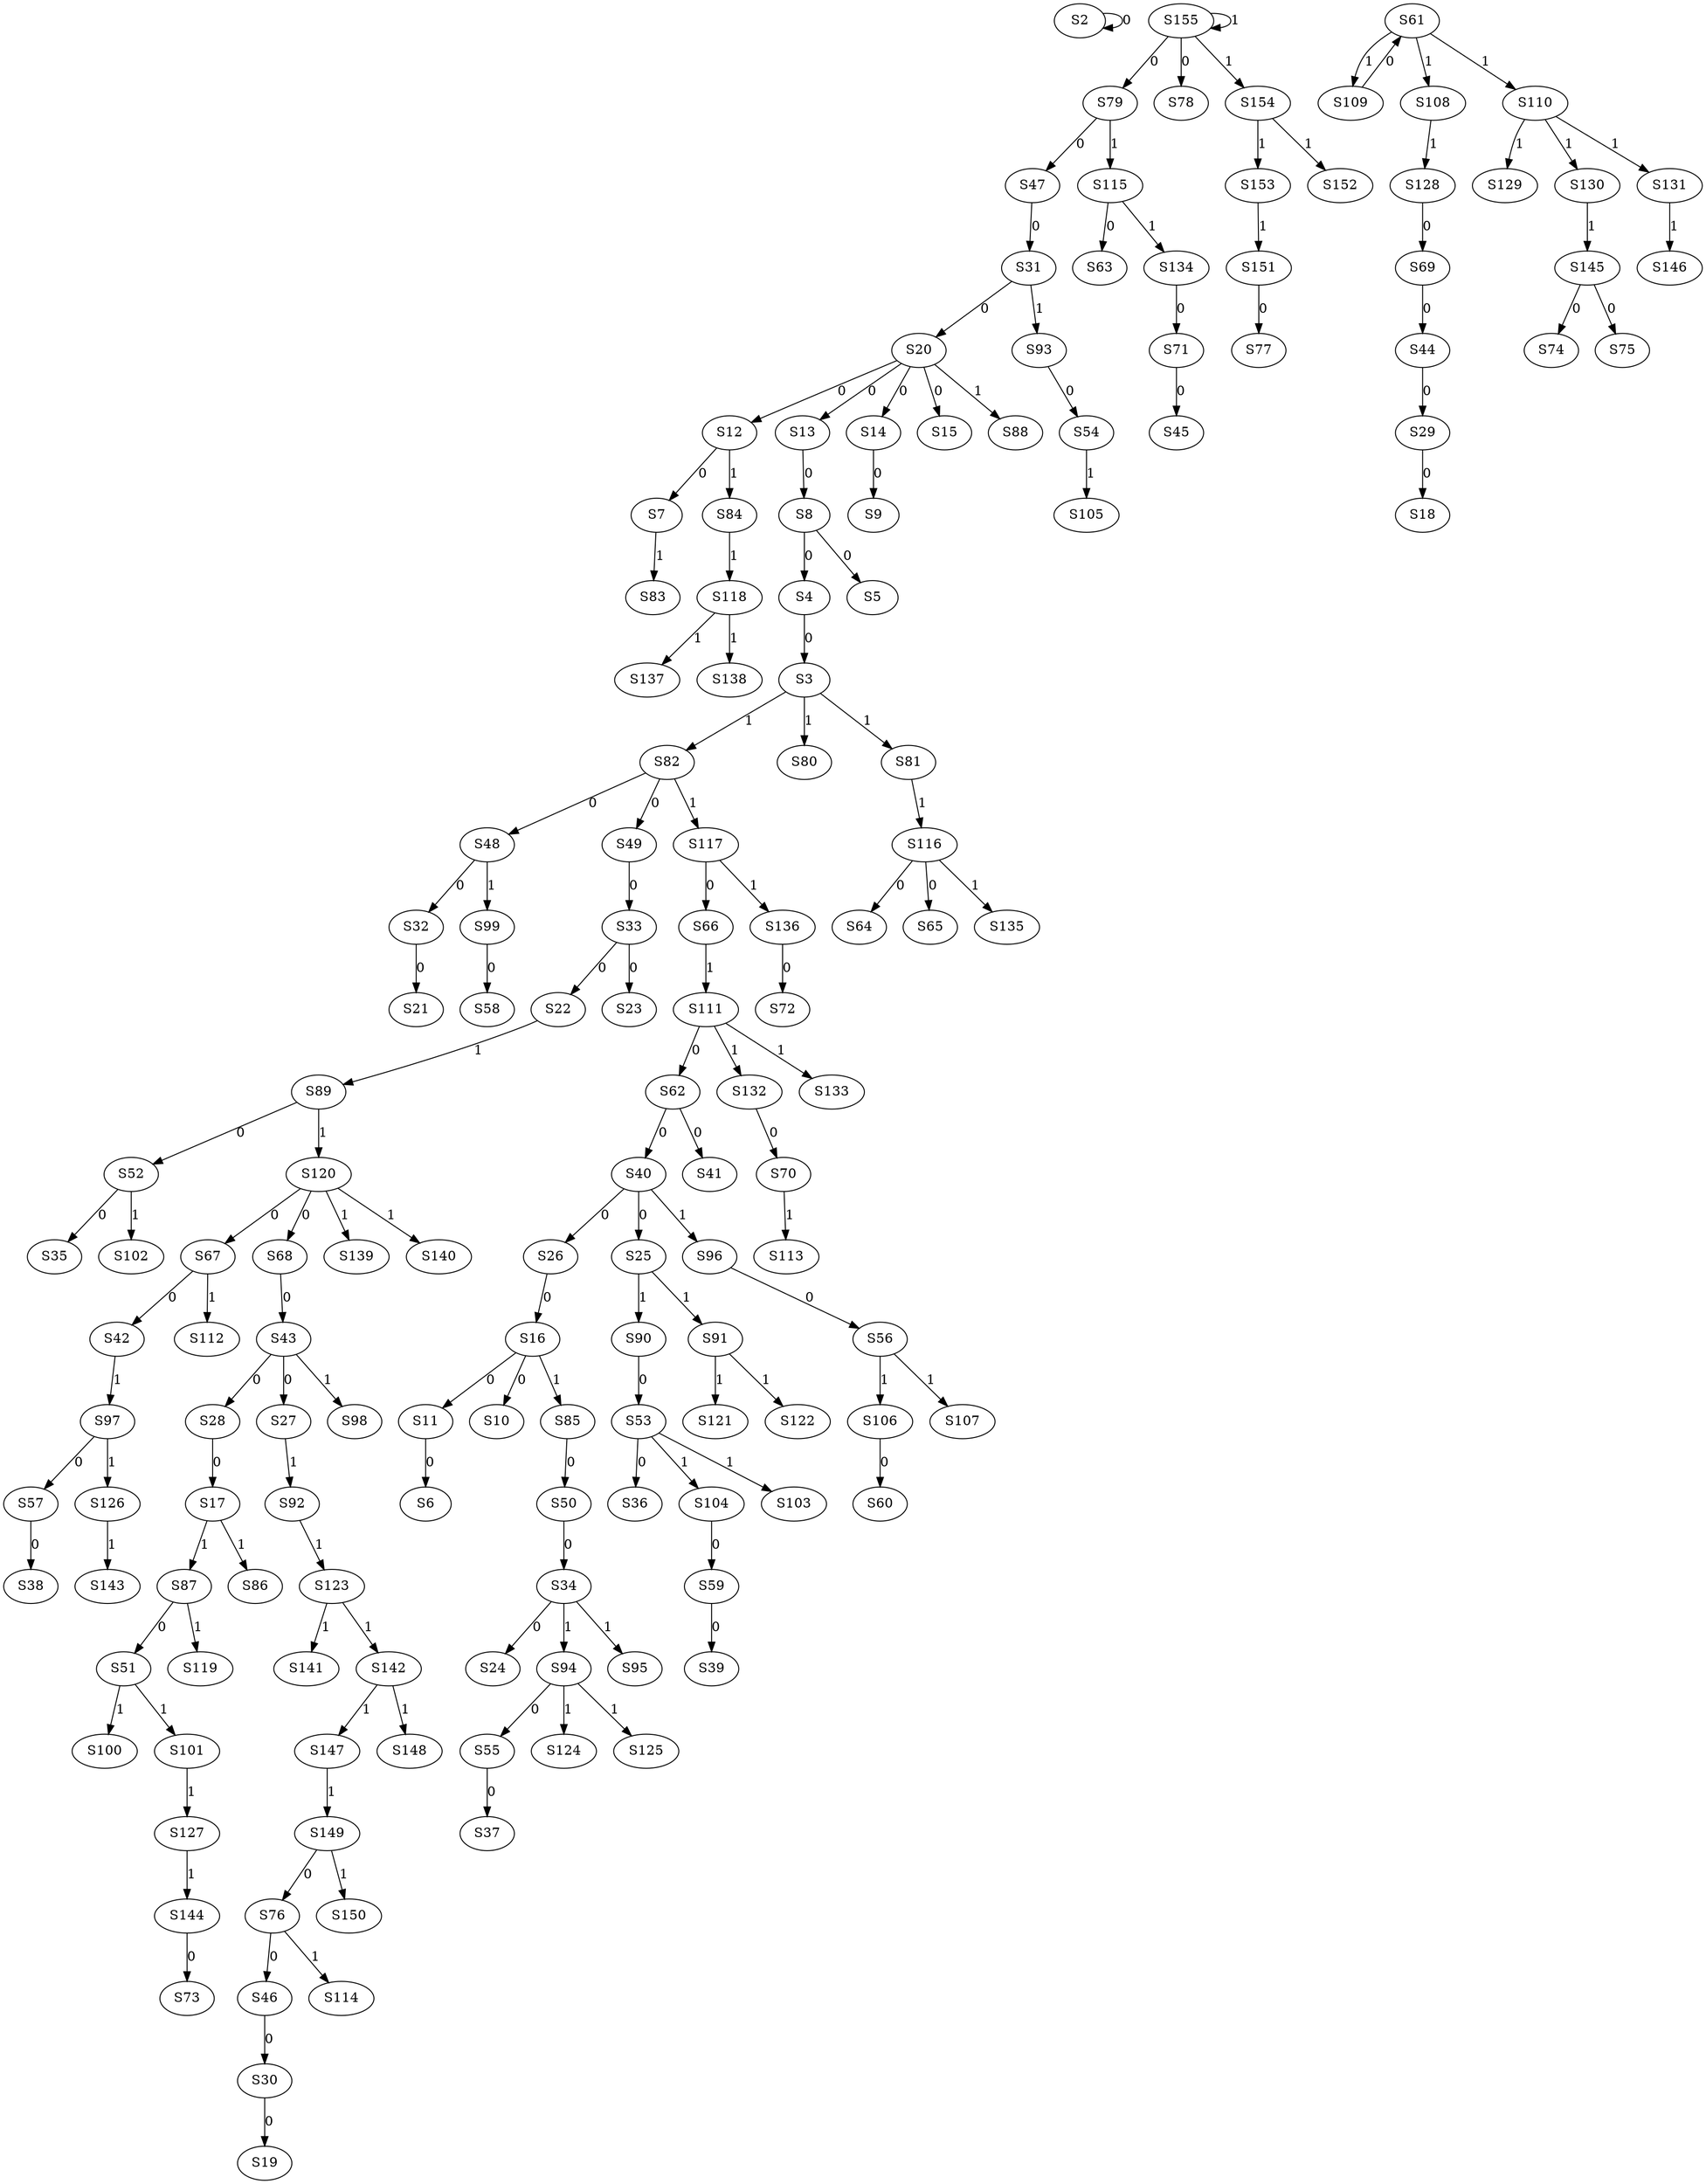strict digraph {
	S2 -> S2 [ label = 0 ];
	S4 -> S3 [ label = 0 ];
	S8 -> S4 [ label = 0 ];
	S8 -> S5 [ label = 0 ];
	S11 -> S6 [ label = 0 ];
	S12 -> S7 [ label = 0 ];
	S13 -> S8 [ label = 0 ];
	S14 -> S9 [ label = 0 ];
	S16 -> S10 [ label = 0 ];
	S16 -> S11 [ label = 0 ];
	S20 -> S12 [ label = 0 ];
	S20 -> S13 [ label = 0 ];
	S20 -> S14 [ label = 0 ];
	S20 -> S15 [ label = 0 ];
	S26 -> S16 [ label = 0 ];
	S28 -> S17 [ label = 0 ];
	S29 -> S18 [ label = 0 ];
	S30 -> S19 [ label = 0 ];
	S31 -> S20 [ label = 0 ];
	S32 -> S21 [ label = 0 ];
	S33 -> S22 [ label = 0 ];
	S33 -> S23 [ label = 0 ];
	S34 -> S24 [ label = 0 ];
	S40 -> S25 [ label = 0 ];
	S40 -> S26 [ label = 0 ];
	S43 -> S27 [ label = 0 ];
	S43 -> S28 [ label = 0 ];
	S44 -> S29 [ label = 0 ];
	S46 -> S30 [ label = 0 ];
	S47 -> S31 [ label = 0 ];
	S48 -> S32 [ label = 0 ];
	S49 -> S33 [ label = 0 ];
	S50 -> S34 [ label = 0 ];
	S52 -> S35 [ label = 0 ];
	S53 -> S36 [ label = 0 ];
	S55 -> S37 [ label = 0 ];
	S57 -> S38 [ label = 0 ];
	S59 -> S39 [ label = 0 ];
	S62 -> S40 [ label = 0 ];
	S62 -> S41 [ label = 0 ];
	S67 -> S42 [ label = 0 ];
	S68 -> S43 [ label = 0 ];
	S69 -> S44 [ label = 0 ];
	S71 -> S45 [ label = 0 ];
	S76 -> S46 [ label = 0 ];
	S79 -> S47 [ label = 0 ];
	S82 -> S48 [ label = 0 ];
	S82 -> S49 [ label = 0 ];
	S85 -> S50 [ label = 0 ];
	S87 -> S51 [ label = 0 ];
	S89 -> S52 [ label = 0 ];
	S90 -> S53 [ label = 0 ];
	S93 -> S54 [ label = 0 ];
	S94 -> S55 [ label = 0 ];
	S96 -> S56 [ label = 0 ];
	S97 -> S57 [ label = 0 ];
	S99 -> S58 [ label = 0 ];
	S104 -> S59 [ label = 0 ];
	S106 -> S60 [ label = 0 ];
	S109 -> S61 [ label = 0 ];
	S111 -> S62 [ label = 0 ];
	S115 -> S63 [ label = 0 ];
	S116 -> S64 [ label = 0 ];
	S116 -> S65 [ label = 0 ];
	S117 -> S66 [ label = 0 ];
	S120 -> S67 [ label = 0 ];
	S120 -> S68 [ label = 0 ];
	S128 -> S69 [ label = 0 ];
	S132 -> S70 [ label = 0 ];
	S134 -> S71 [ label = 0 ];
	S136 -> S72 [ label = 0 ];
	S144 -> S73 [ label = 0 ];
	S145 -> S74 [ label = 0 ];
	S145 -> S75 [ label = 0 ];
	S149 -> S76 [ label = 0 ];
	S151 -> S77 [ label = 0 ];
	S155 -> S78 [ label = 0 ];
	S155 -> S79 [ label = 0 ];
	S3 -> S80 [ label = 1 ];
	S3 -> S81 [ label = 1 ];
	S3 -> S82 [ label = 1 ];
	S7 -> S83 [ label = 1 ];
	S12 -> S84 [ label = 1 ];
	S16 -> S85 [ label = 1 ];
	S17 -> S86 [ label = 1 ];
	S17 -> S87 [ label = 1 ];
	S20 -> S88 [ label = 1 ];
	S22 -> S89 [ label = 1 ];
	S25 -> S90 [ label = 1 ];
	S25 -> S91 [ label = 1 ];
	S27 -> S92 [ label = 1 ];
	S31 -> S93 [ label = 1 ];
	S34 -> S94 [ label = 1 ];
	S34 -> S95 [ label = 1 ];
	S40 -> S96 [ label = 1 ];
	S42 -> S97 [ label = 1 ];
	S43 -> S98 [ label = 1 ];
	S48 -> S99 [ label = 1 ];
	S51 -> S100 [ label = 1 ];
	S51 -> S101 [ label = 1 ];
	S52 -> S102 [ label = 1 ];
	S53 -> S103 [ label = 1 ];
	S53 -> S104 [ label = 1 ];
	S54 -> S105 [ label = 1 ];
	S56 -> S106 [ label = 1 ];
	S56 -> S107 [ label = 1 ];
	S61 -> S108 [ label = 1 ];
	S61 -> S109 [ label = 1 ];
	S61 -> S110 [ label = 1 ];
	S66 -> S111 [ label = 1 ];
	S67 -> S112 [ label = 1 ];
	S70 -> S113 [ label = 1 ];
	S76 -> S114 [ label = 1 ];
	S79 -> S115 [ label = 1 ];
	S81 -> S116 [ label = 1 ];
	S82 -> S117 [ label = 1 ];
	S84 -> S118 [ label = 1 ];
	S87 -> S119 [ label = 1 ];
	S89 -> S120 [ label = 1 ];
	S91 -> S121 [ label = 1 ];
	S91 -> S122 [ label = 1 ];
	S92 -> S123 [ label = 1 ];
	S94 -> S124 [ label = 1 ];
	S94 -> S125 [ label = 1 ];
	S97 -> S126 [ label = 1 ];
	S101 -> S127 [ label = 1 ];
	S108 -> S128 [ label = 1 ];
	S110 -> S129 [ label = 1 ];
	S110 -> S130 [ label = 1 ];
	S110 -> S131 [ label = 1 ];
	S111 -> S132 [ label = 1 ];
	S111 -> S133 [ label = 1 ];
	S115 -> S134 [ label = 1 ];
	S116 -> S135 [ label = 1 ];
	S117 -> S136 [ label = 1 ];
	S118 -> S137 [ label = 1 ];
	S118 -> S138 [ label = 1 ];
	S120 -> S139 [ label = 1 ];
	S120 -> S140 [ label = 1 ];
	S123 -> S141 [ label = 1 ];
	S123 -> S142 [ label = 1 ];
	S126 -> S143 [ label = 1 ];
	S127 -> S144 [ label = 1 ];
	S130 -> S145 [ label = 1 ];
	S131 -> S146 [ label = 1 ];
	S142 -> S147 [ label = 1 ];
	S142 -> S148 [ label = 1 ];
	S147 -> S149 [ label = 1 ];
	S149 -> S150 [ label = 1 ];
	S153 -> S151 [ label = 1 ];
	S154 -> S152 [ label = 1 ];
	S154 -> S153 [ label = 1 ];
	S155 -> S154 [ label = 1 ];
	S155 -> S155 [ label = 1 ];
}